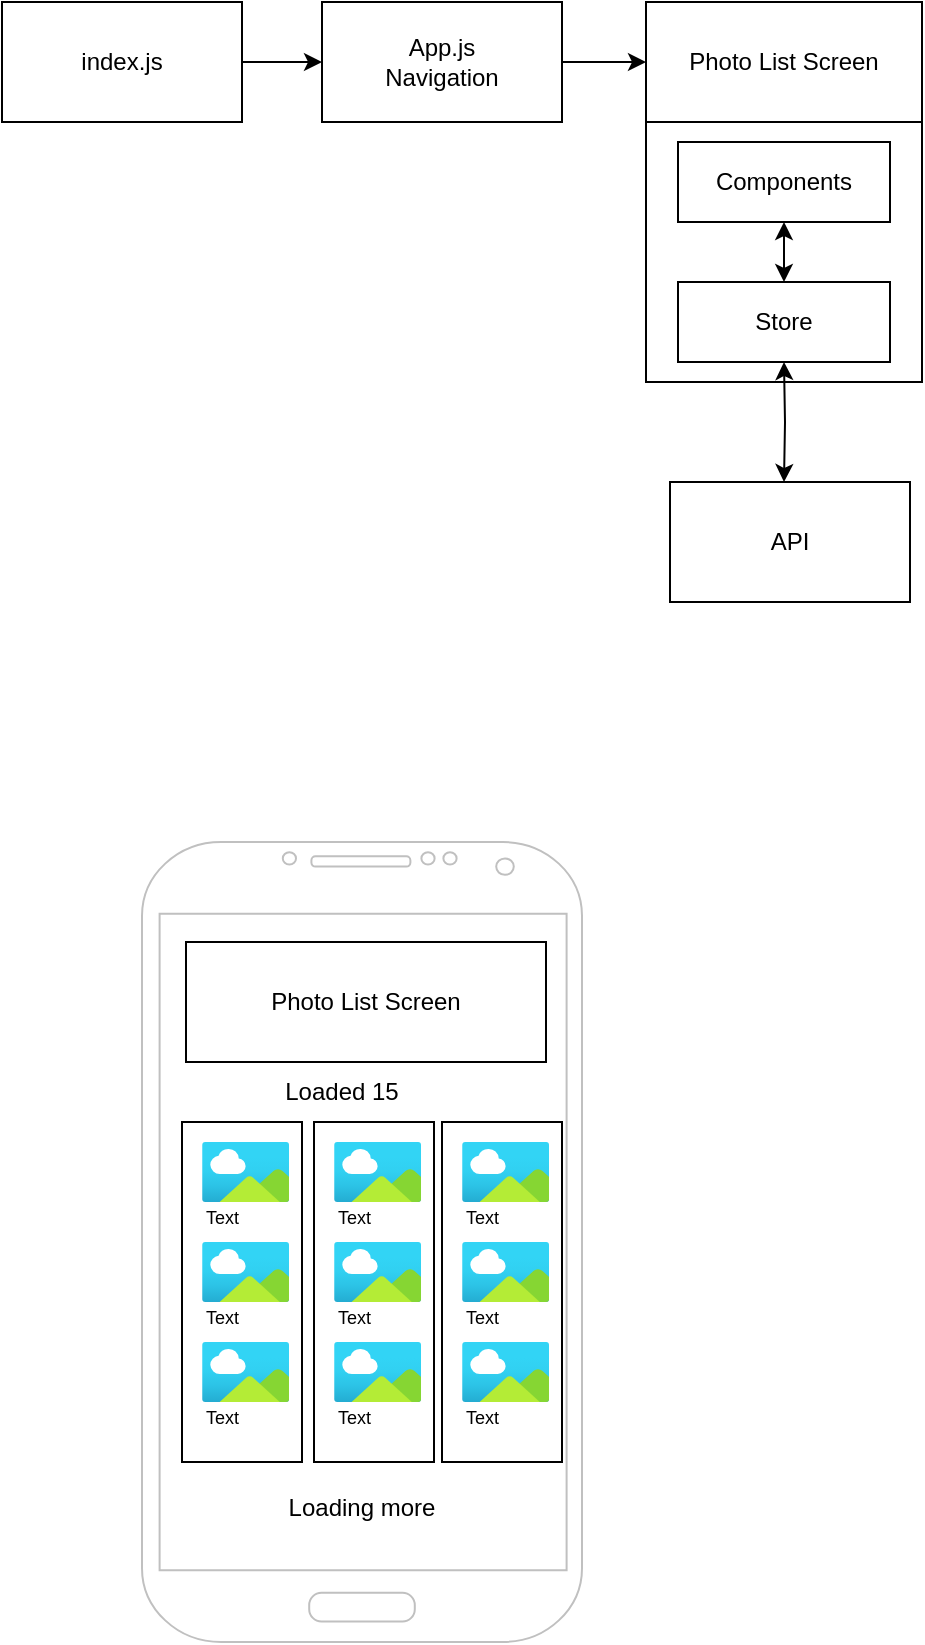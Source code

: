 <mxfile version="15.4.0" type="device"><diagram id="uln--dtGkpHyDFl0HUO3" name="Page-1"><mxGraphModel dx="1106" dy="997" grid="1" gridSize="10" guides="1" tooltips="1" connect="1" arrows="1" fold="1" page="1" pageScale="1" pageWidth="827" pageHeight="1169" math="0" shadow="0"><root><mxCell id="0"/><mxCell id="1" parent="0"/><mxCell id="RghlV3gbw8NrXVLt_vi6-11" value="" style="rounded=0;whiteSpace=wrap;html=1;" vertex="1" parent="1"><mxGeometry x="342" y="100" width="138" height="190" as="geometry"/></mxCell><mxCell id="RghlV3gbw8NrXVLt_vi6-1" value="index.js" style="rounded=0;whiteSpace=wrap;html=1;" vertex="1" parent="1"><mxGeometry x="20" y="100" width="120" height="60" as="geometry"/></mxCell><mxCell id="RghlV3gbw8NrXVLt_vi6-2" value="App.js&lt;br&gt;Navigation" style="rounded=0;whiteSpace=wrap;html=1;" vertex="1" parent="1"><mxGeometry x="180" y="100" width="120" height="60" as="geometry"/></mxCell><mxCell id="RghlV3gbw8NrXVLt_vi6-3" value="Photo List Screen" style="rounded=0;whiteSpace=wrap;html=1;" vertex="1" parent="1"><mxGeometry x="342" y="100" width="138" height="60" as="geometry"/></mxCell><mxCell id="RghlV3gbw8NrXVLt_vi6-6" value="API" style="rounded=0;whiteSpace=wrap;html=1;" vertex="1" parent="1"><mxGeometry x="354" y="340" width="120" height="60" as="geometry"/></mxCell><mxCell id="RghlV3gbw8NrXVLt_vi6-8" value="Components" style="rounded=0;whiteSpace=wrap;html=1;" vertex="1" parent="1"><mxGeometry x="358" y="170" width="106" height="40" as="geometry"/></mxCell><mxCell id="RghlV3gbw8NrXVLt_vi6-9" value="Store" style="rounded=0;whiteSpace=wrap;html=1;" vertex="1" parent="1"><mxGeometry x="358" y="240" width="106" height="40" as="geometry"/></mxCell><mxCell id="RghlV3gbw8NrXVLt_vi6-13" value="" style="endArrow=classic;startArrow=classic;html=1;rounded=0;edgeStyle=orthogonalEdgeStyle;entryX=0.5;entryY=1;entryDx=0;entryDy=0;" edge="1" parent="1" target="RghlV3gbw8NrXVLt_vi6-9"><mxGeometry width="50" height="50" relative="1" as="geometry"><mxPoint x="411" y="340" as="sourcePoint"/><mxPoint x="270" y="320" as="targetPoint"/></mxGeometry></mxCell><mxCell id="RghlV3gbw8NrXVLt_vi6-14" value="" style="endArrow=classic;startArrow=classic;html=1;rounded=0;edgeStyle=orthogonalEdgeStyle;entryX=0.5;entryY=1;entryDx=0;entryDy=0;exitX=0.5;exitY=0;exitDx=0;exitDy=0;" edge="1" parent="1" source="RghlV3gbw8NrXVLt_vi6-9" target="RghlV3gbw8NrXVLt_vi6-8"><mxGeometry width="50" height="50" relative="1" as="geometry"><mxPoint x="510" y="260" as="sourcePoint"/><mxPoint x="560" y="210" as="targetPoint"/></mxGeometry></mxCell><mxCell id="RghlV3gbw8NrXVLt_vi6-15" value="" style="endArrow=classic;html=1;rounded=0;edgeStyle=orthogonalEdgeStyle;exitX=1;exitY=0.5;exitDx=0;exitDy=0;entryX=0;entryY=0.5;entryDx=0;entryDy=0;" edge="1" parent="1" source="RghlV3gbw8NrXVLt_vi6-1" target="RghlV3gbw8NrXVLt_vi6-2"><mxGeometry width="50" height="50" relative="1" as="geometry"><mxPoint x="140" y="210" as="sourcePoint"/><mxPoint x="190" y="160" as="targetPoint"/></mxGeometry></mxCell><mxCell id="RghlV3gbw8NrXVLt_vi6-16" value="" style="endArrow=classic;html=1;rounded=0;edgeStyle=orthogonalEdgeStyle;exitX=1;exitY=0.5;exitDx=0;exitDy=0;entryX=0;entryY=0.5;entryDx=0;entryDy=0;" edge="1" parent="1" source="RghlV3gbw8NrXVLt_vi6-2" target="RghlV3gbw8NrXVLt_vi6-3"><mxGeometry width="50" height="50" relative="1" as="geometry"><mxPoint x="250" y="220" as="sourcePoint"/><mxPoint x="300" y="170" as="targetPoint"/></mxGeometry></mxCell><mxCell id="RghlV3gbw8NrXVLt_vi6-17" value="" style="verticalLabelPosition=bottom;verticalAlign=top;html=1;shadow=0;dashed=0;strokeWidth=1;shape=mxgraph.android.phone2;strokeColor=#c0c0c0;" vertex="1" parent="1"><mxGeometry x="90" y="520" width="220" height="400" as="geometry"/></mxCell><mxCell id="RghlV3gbw8NrXVLt_vi6-19" value="Photo List Screen" style="rounded=0;whiteSpace=wrap;html=1;" vertex="1" parent="1"><mxGeometry x="112" y="570" width="180" height="60" as="geometry"/></mxCell><mxCell id="RghlV3gbw8NrXVLt_vi6-21" value="Loaded 15" style="text;html=1;strokeColor=none;fillColor=none;align=center;verticalAlign=middle;whiteSpace=wrap;rounded=0;" vertex="1" parent="1"><mxGeometry x="160" y="630" width="60" height="30" as="geometry"/></mxCell><mxCell id="RghlV3gbw8NrXVLt_vi6-22" value="Loading more" style="text;html=1;strokeColor=none;fillColor=none;align=center;verticalAlign=middle;whiteSpace=wrap;rounded=0;" vertex="1" parent="1"><mxGeometry x="120" y="838" width="160" height="30" as="geometry"/></mxCell><mxCell id="RghlV3gbw8NrXVLt_vi6-43" value="" style="group" vertex="1" connectable="0" parent="1"><mxGeometry x="170" y="660" width="60" height="170" as="geometry"/></mxCell><mxCell id="RghlV3gbw8NrXVLt_vi6-33" value="" style="rounded=0;whiteSpace=wrap;html=1;" vertex="1" parent="RghlV3gbw8NrXVLt_vi6-43"><mxGeometry x="6" width="60" height="170" as="geometry"/></mxCell><mxCell id="RghlV3gbw8NrXVLt_vi6-34" value="" style="group" vertex="1" connectable="0" parent="RghlV3gbw8NrXVLt_vi6-43"><mxGeometry x="16" y="10" width="43.64" height="53" as="geometry"/></mxCell><mxCell id="RghlV3gbw8NrXVLt_vi6-35" value="" style="aspect=fixed;html=1;points=[];align=center;image;fontSize=12;image=img/lib/azure2/general/Image.svg;" vertex="1" parent="RghlV3gbw8NrXVLt_vi6-34"><mxGeometry width="43.64" height="30" as="geometry"/></mxCell><mxCell id="RghlV3gbw8NrXVLt_vi6-36" value="Text" style="text;html=1;strokeColor=none;fillColor=none;align=left;verticalAlign=middle;whiteSpace=wrap;rounded=0;fontSize=9;" vertex="1" parent="RghlV3gbw8NrXVLt_vi6-34"><mxGeometry y="23" width="40" height="30" as="geometry"/></mxCell><mxCell id="RghlV3gbw8NrXVLt_vi6-37" value="" style="group" vertex="1" connectable="0" parent="RghlV3gbw8NrXVLt_vi6-43"><mxGeometry x="16" y="60" width="43.64" height="53" as="geometry"/></mxCell><mxCell id="RghlV3gbw8NrXVLt_vi6-38" value="" style="aspect=fixed;html=1;points=[];align=center;image;fontSize=12;image=img/lib/azure2/general/Image.svg;" vertex="1" parent="RghlV3gbw8NrXVLt_vi6-37"><mxGeometry width="43.64" height="30" as="geometry"/></mxCell><mxCell id="RghlV3gbw8NrXVLt_vi6-39" value="Text" style="text;html=1;strokeColor=none;fillColor=none;align=left;verticalAlign=middle;whiteSpace=wrap;rounded=0;fontSize=9;" vertex="1" parent="RghlV3gbw8NrXVLt_vi6-37"><mxGeometry y="23" width="40" height="30" as="geometry"/></mxCell><mxCell id="RghlV3gbw8NrXVLt_vi6-40" value="" style="group" vertex="1" connectable="0" parent="RghlV3gbw8NrXVLt_vi6-43"><mxGeometry x="16" y="110" width="43.64" height="53" as="geometry"/></mxCell><mxCell id="RghlV3gbw8NrXVLt_vi6-41" value="" style="aspect=fixed;html=1;points=[];align=center;image;fontSize=12;image=img/lib/azure2/general/Image.svg;" vertex="1" parent="RghlV3gbw8NrXVLt_vi6-40"><mxGeometry width="43.64" height="30" as="geometry"/></mxCell><mxCell id="RghlV3gbw8NrXVLt_vi6-42" value="Text" style="text;html=1;strokeColor=none;fillColor=none;align=left;verticalAlign=middle;whiteSpace=wrap;rounded=0;fontSize=9;" vertex="1" parent="RghlV3gbw8NrXVLt_vi6-40"><mxGeometry y="23" width="40" height="30" as="geometry"/></mxCell><mxCell id="RghlV3gbw8NrXVLt_vi6-44" value="" style="rounded=0;whiteSpace=wrap;html=1;" vertex="1" parent="1"><mxGeometry x="240" y="660" width="60" height="170" as="geometry"/></mxCell><mxCell id="RghlV3gbw8NrXVLt_vi6-45" value="" style="group" vertex="1" connectable="0" parent="1"><mxGeometry x="250" y="670" width="43.64" height="53" as="geometry"/></mxCell><mxCell id="RghlV3gbw8NrXVLt_vi6-46" value="" style="aspect=fixed;html=1;points=[];align=center;image;fontSize=12;image=img/lib/azure2/general/Image.svg;" vertex="1" parent="RghlV3gbw8NrXVLt_vi6-45"><mxGeometry width="43.64" height="30" as="geometry"/></mxCell><mxCell id="RghlV3gbw8NrXVLt_vi6-47" value="Text" style="text;html=1;strokeColor=none;fillColor=none;align=left;verticalAlign=middle;whiteSpace=wrap;rounded=0;fontSize=9;" vertex="1" parent="RghlV3gbw8NrXVLt_vi6-45"><mxGeometry y="23" width="40" height="30" as="geometry"/></mxCell><mxCell id="RghlV3gbw8NrXVLt_vi6-48" value="" style="group" vertex="1" connectable="0" parent="1"><mxGeometry x="250" y="720" width="43.64" height="53" as="geometry"/></mxCell><mxCell id="RghlV3gbw8NrXVLt_vi6-49" value="" style="aspect=fixed;html=1;points=[];align=center;image;fontSize=12;image=img/lib/azure2/general/Image.svg;" vertex="1" parent="RghlV3gbw8NrXVLt_vi6-48"><mxGeometry width="43.64" height="30" as="geometry"/></mxCell><mxCell id="RghlV3gbw8NrXVLt_vi6-50" value="Text" style="text;html=1;strokeColor=none;fillColor=none;align=left;verticalAlign=middle;whiteSpace=wrap;rounded=0;fontSize=9;" vertex="1" parent="RghlV3gbw8NrXVLt_vi6-48"><mxGeometry y="23" width="40" height="30" as="geometry"/></mxCell><mxCell id="RghlV3gbw8NrXVLt_vi6-51" value="" style="group" vertex="1" connectable="0" parent="1"><mxGeometry x="250" y="770" width="43.64" height="53" as="geometry"/></mxCell><mxCell id="RghlV3gbw8NrXVLt_vi6-52" value="" style="aspect=fixed;html=1;points=[];align=center;image;fontSize=12;image=img/lib/azure2/general/Image.svg;" vertex="1" parent="RghlV3gbw8NrXVLt_vi6-51"><mxGeometry width="43.64" height="30" as="geometry"/></mxCell><mxCell id="RghlV3gbw8NrXVLt_vi6-53" value="Text" style="text;html=1;strokeColor=none;fillColor=none;align=left;verticalAlign=middle;whiteSpace=wrap;rounded=0;fontSize=9;" vertex="1" parent="RghlV3gbw8NrXVLt_vi6-51"><mxGeometry y="23" width="40" height="30" as="geometry"/></mxCell><mxCell id="RghlV3gbw8NrXVLt_vi6-54" value="" style="group" vertex="1" connectable="0" parent="1"><mxGeometry x="110" y="660" width="60" height="170" as="geometry"/></mxCell><mxCell id="RghlV3gbw8NrXVLt_vi6-20" value="" style="rounded=0;whiteSpace=wrap;html=1;" vertex="1" parent="RghlV3gbw8NrXVLt_vi6-54"><mxGeometry width="60" height="170" as="geometry"/></mxCell><mxCell id="RghlV3gbw8NrXVLt_vi6-25" value="" style="group" vertex="1" connectable="0" parent="RghlV3gbw8NrXVLt_vi6-54"><mxGeometry x="10" y="10" width="43.64" height="53" as="geometry"/></mxCell><mxCell id="RghlV3gbw8NrXVLt_vi6-23" value="" style="aspect=fixed;html=1;points=[];align=center;image;fontSize=12;image=img/lib/azure2/general/Image.svg;" vertex="1" parent="RghlV3gbw8NrXVLt_vi6-25"><mxGeometry width="43.64" height="30" as="geometry"/></mxCell><mxCell id="RghlV3gbw8NrXVLt_vi6-24" value="Text" style="text;html=1;strokeColor=none;fillColor=none;align=left;verticalAlign=middle;whiteSpace=wrap;rounded=0;fontSize=9;" vertex="1" parent="RghlV3gbw8NrXVLt_vi6-25"><mxGeometry y="23" width="40" height="30" as="geometry"/></mxCell><mxCell id="RghlV3gbw8NrXVLt_vi6-26" value="" style="group" vertex="1" connectable="0" parent="RghlV3gbw8NrXVLt_vi6-54"><mxGeometry x="10" y="60" width="43.64" height="53" as="geometry"/></mxCell><mxCell id="RghlV3gbw8NrXVLt_vi6-27" value="" style="aspect=fixed;html=1;points=[];align=center;image;fontSize=12;image=img/lib/azure2/general/Image.svg;" vertex="1" parent="RghlV3gbw8NrXVLt_vi6-26"><mxGeometry width="43.64" height="30" as="geometry"/></mxCell><mxCell id="RghlV3gbw8NrXVLt_vi6-28" value="Text" style="text;html=1;strokeColor=none;fillColor=none;align=left;verticalAlign=middle;whiteSpace=wrap;rounded=0;fontSize=9;" vertex="1" parent="RghlV3gbw8NrXVLt_vi6-26"><mxGeometry y="23" width="40" height="30" as="geometry"/></mxCell><mxCell id="RghlV3gbw8NrXVLt_vi6-30" value="" style="group" vertex="1" connectable="0" parent="RghlV3gbw8NrXVLt_vi6-54"><mxGeometry x="10" y="110" width="43.64" height="53" as="geometry"/></mxCell><mxCell id="RghlV3gbw8NrXVLt_vi6-31" value="" style="aspect=fixed;html=1;points=[];align=center;image;fontSize=12;image=img/lib/azure2/general/Image.svg;" vertex="1" parent="RghlV3gbw8NrXVLt_vi6-30"><mxGeometry width="43.64" height="30" as="geometry"/></mxCell><mxCell id="RghlV3gbw8NrXVLt_vi6-32" value="Text" style="text;html=1;strokeColor=none;fillColor=none;align=left;verticalAlign=middle;whiteSpace=wrap;rounded=0;fontSize=9;" vertex="1" parent="RghlV3gbw8NrXVLt_vi6-30"><mxGeometry y="23" width="40" height="30" as="geometry"/></mxCell></root></mxGraphModel></diagram></mxfile>